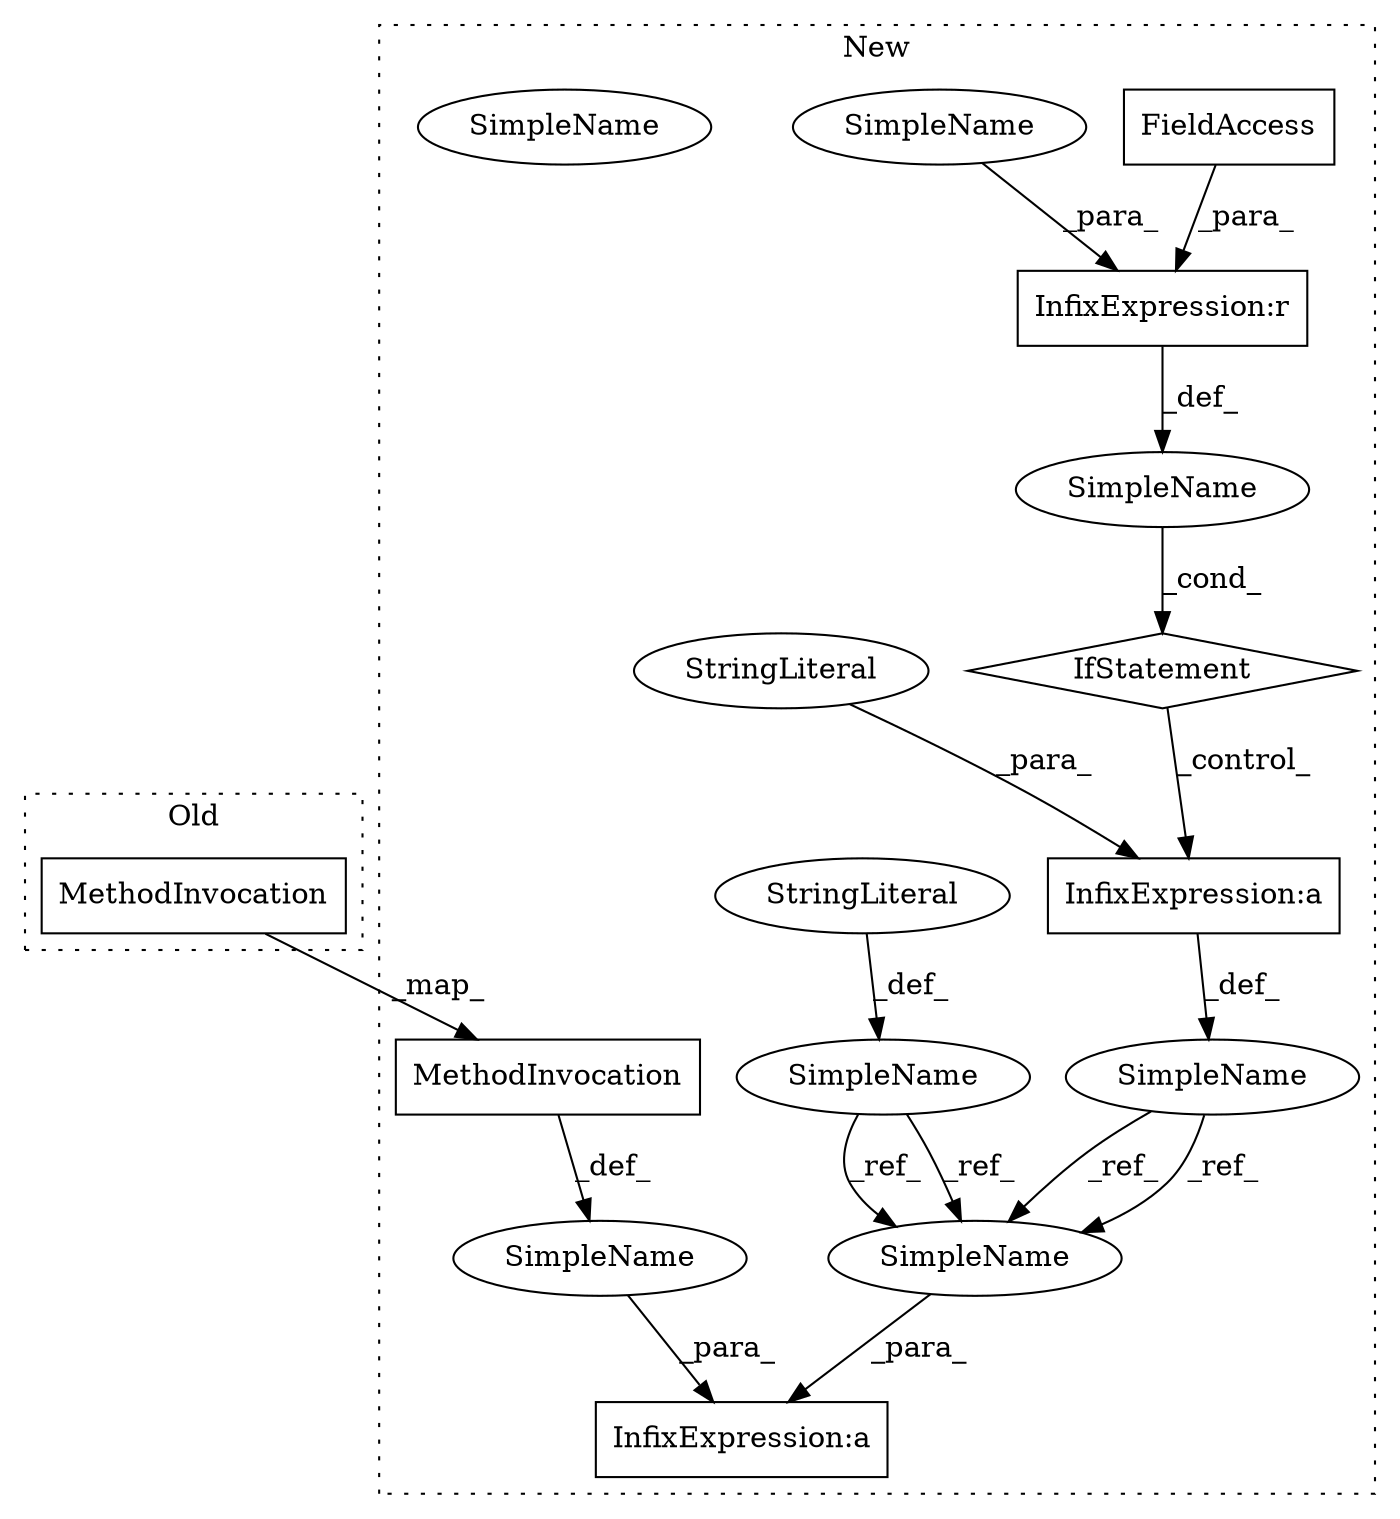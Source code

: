 digraph G {
subgraph cluster0 {
4 [label="MethodInvocation" a="32" s="2373,2393" l="7,1" shape="box"];
label = "Old";
style="dotted";
}
subgraph cluster1 {
1 [label="FieldAccess" a="22" s="2199" l="5" shape="box"];
2 [label="IfStatement" a="25" s="2195,2212" l="4,2" shape="diamond"];
3 [label="MethodInvocation" a="32" s="2494,2514" l="7,1" shape="box"];
5 [label="SimpleName" a="42" s="2208" l="4" shape="ellipse"];
6 [label="SimpleName" a="42" s="2518" l="6" shape="ellipse"];
7 [label="SimpleName" a="42" s="2222" l="6" shape="ellipse"];
8 [label="SimpleName" a="42" s="" l="" shape="ellipse"];
9 [label="SimpleName" a="42" s="2518" l="6" shape="ellipse"];
10 [label="SimpleName" a="42" s="" l="" shape="ellipse"];
11 [label="SimpleName" a="42" s="2253" l="6" shape="ellipse"];
12 [label="StringLiteral" a="45" s="2269" l="3" shape="ellipse"];
13 [label="StringLiteral" a="45" s="2229" l="2" shape="ellipse"];
14 [label="InfixExpression:a" a="27" s="2266" l="3" shape="box"];
15 [label="InfixExpression:a" a="27" s="2515" l="3" shape="box"];
16 [label="InfixExpression:r" a="27" s="2204" l="4" shape="box"];
label = "New";
style="dotted";
}
1 -> 16 [label="_para_"];
2 -> 14 [label="_control_"];
3 -> 8 [label="_def_"];
4 -> 3 [label="_map_"];
5 -> 16 [label="_para_"];
7 -> 9 [label="_ref_"];
7 -> 9 [label="_ref_"];
8 -> 15 [label="_para_"];
9 -> 15 [label="_para_"];
10 -> 2 [label="_cond_"];
11 -> 9 [label="_ref_"];
11 -> 9 [label="_ref_"];
12 -> 14 [label="_para_"];
13 -> 7 [label="_def_"];
14 -> 11 [label="_def_"];
16 -> 10 [label="_def_"];
}